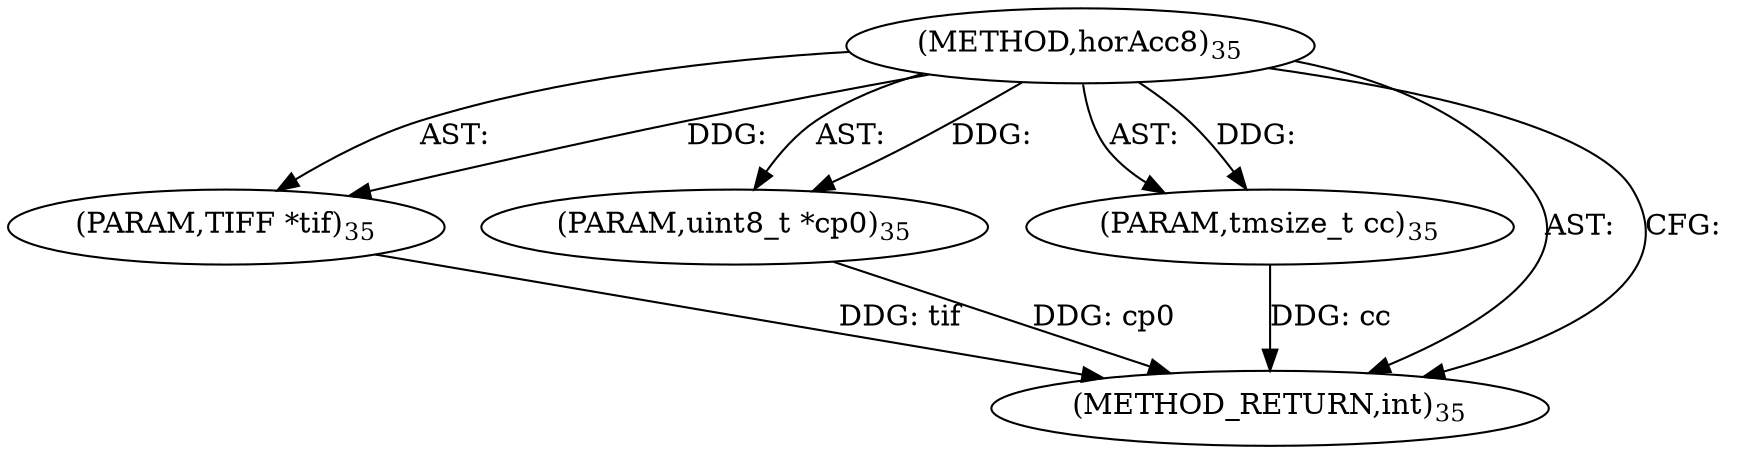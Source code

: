 digraph "horAcc8" {  
"35614" [label = <(METHOD,horAcc8)<SUB>35</SUB>> ]
"35615" [label = <(PARAM,TIFF *tif)<SUB>35</SUB>> ]
"35616" [label = <(PARAM,uint8_t *cp0)<SUB>35</SUB>> ]
"35617" [label = <(PARAM,tmsize_t cc)<SUB>35</SUB>> ]
"35618" [label = <(METHOD_RETURN,int)<SUB>35</SUB>> ]
  "35614" -> "35615"  [ label = "AST: "] 
  "35614" -> "35616"  [ label = "AST: "] 
  "35614" -> "35617"  [ label = "AST: "] 
  "35614" -> "35618"  [ label = "AST: "] 
  "35614" -> "35618"  [ label = "CFG: "] 
  "35615" -> "35618"  [ label = "DDG: tif"] 
  "35616" -> "35618"  [ label = "DDG: cp0"] 
  "35617" -> "35618"  [ label = "DDG: cc"] 
  "35614" -> "35615"  [ label = "DDG: "] 
  "35614" -> "35616"  [ label = "DDG: "] 
  "35614" -> "35617"  [ label = "DDG: "] 
}
